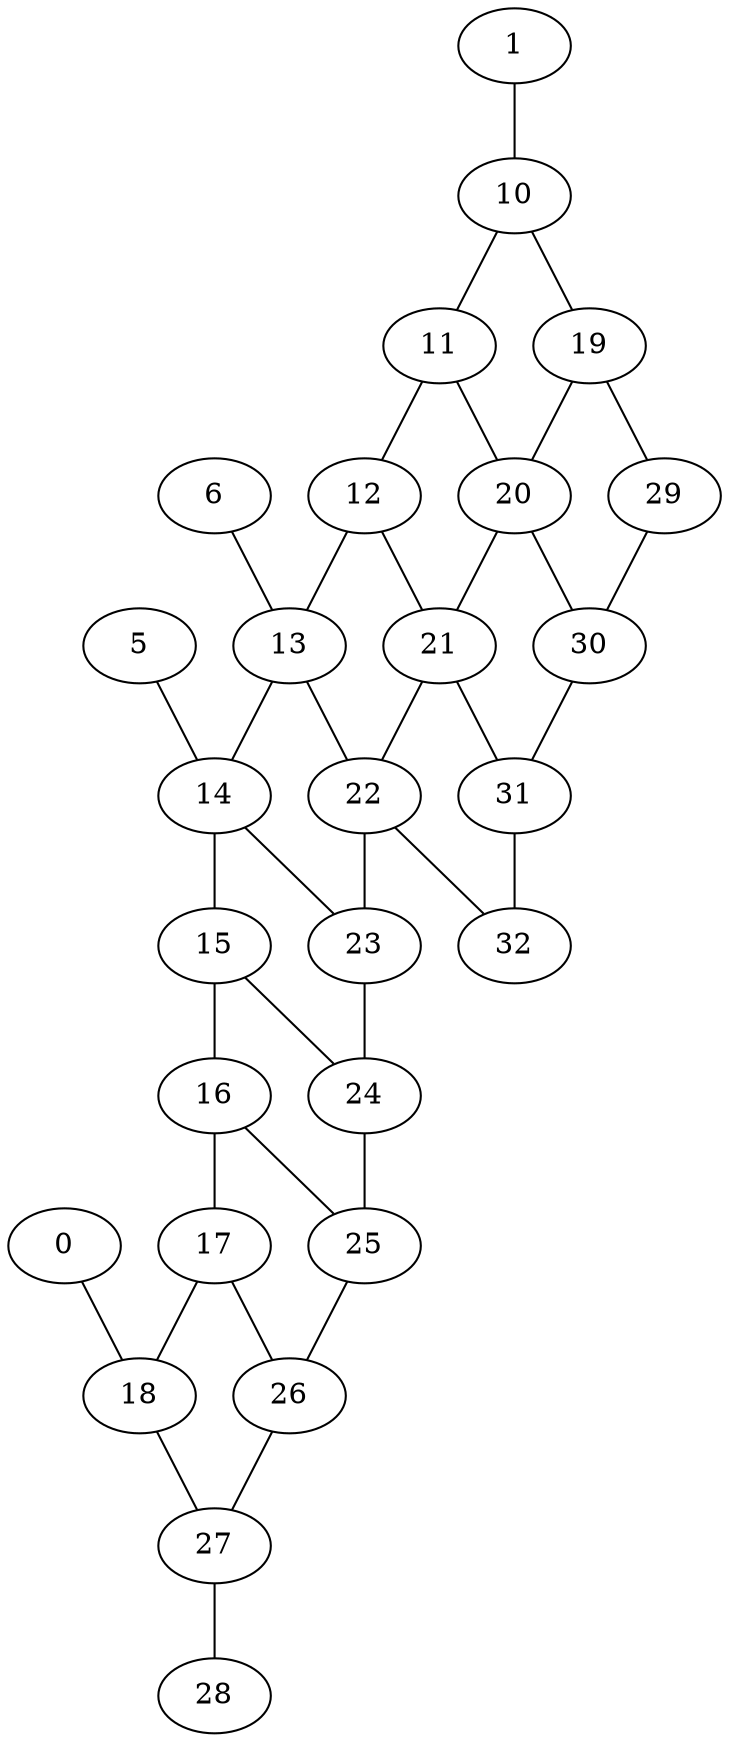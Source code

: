 strict graph "" {
	0 -- 18;
	18 -- 27;
	1 -- 10;
	10 -- 11;
	10 -- 19;
	5 -- 14;
	14 -- 15;
	14 -- 23;
	6 -- 13;
	13 -- 14;
	13 -- 22;
	11 -- 12;
	11 -- 20;
	19 -- 20;
	19 -- 29;
	12 -- 13;
	12 -- 21;
	20 -- 21;
	20 -- 30;
	21 -- 22;
	21 -- 31;
	22 -- 23;
	22 -- 32;
	15 -- 16;
	15 -- 24;
	23 -- 24;
	16 -- 17;
	16 -- 25;
	24 -- 25;
	17 -- 18;
	17 -- 26;
	25 -- 26;
	26 -- 27;
	27 -- 28;
	29 -- 30;
	30 -- 31;
	31 -- 32;
}
